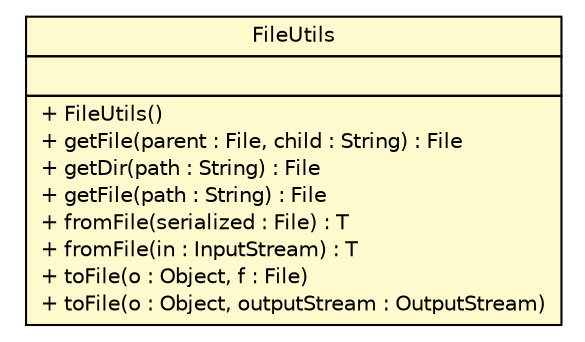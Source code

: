 #!/usr/local/bin/dot
#
# Class diagram 
# Generated by UMLGraph version R5_6 (http://www.umlgraph.org/)
#

digraph G {
	edge [fontname="Helvetica",fontsize=10,labelfontname="Helvetica",labelfontsize=10];
	node [fontname="Helvetica",fontsize=10,shape=plaintext];
	nodesep=0.25;
	ranksep=0.5;
	// sorcer.util.FileUtils
	c255537 [label=<<table title="sorcer.util.FileUtils" border="0" cellborder="1" cellspacing="0" cellpadding="2" port="p" bgcolor="lemonChiffon" href="./FileUtils.html">
		<tr><td><table border="0" cellspacing="0" cellpadding="1">
<tr><td align="center" balign="center"> FileUtils </td></tr>
		</table></td></tr>
		<tr><td><table border="0" cellspacing="0" cellpadding="1">
<tr><td align="left" balign="left">  </td></tr>
		</table></td></tr>
		<tr><td><table border="0" cellspacing="0" cellpadding="1">
<tr><td align="left" balign="left"> + FileUtils() </td></tr>
<tr><td align="left" balign="left"> + getFile(parent : File, child : String) : File </td></tr>
<tr><td align="left" balign="left"> + getDir(path : String) : File </td></tr>
<tr><td align="left" balign="left"> + getFile(path : String) : File </td></tr>
<tr><td align="left" balign="left"> + fromFile(serialized : File) : T </td></tr>
<tr><td align="left" balign="left"> + fromFile(in : InputStream) : T </td></tr>
<tr><td align="left" balign="left"> + toFile(o : Object, f : File) </td></tr>
<tr><td align="left" balign="left"> + toFile(o : Object, outputStream : OutputStream) </td></tr>
		</table></td></tr>
		</table>>, URL="./FileUtils.html", fontname="Helvetica", fontcolor="black", fontsize=10.0];
}

